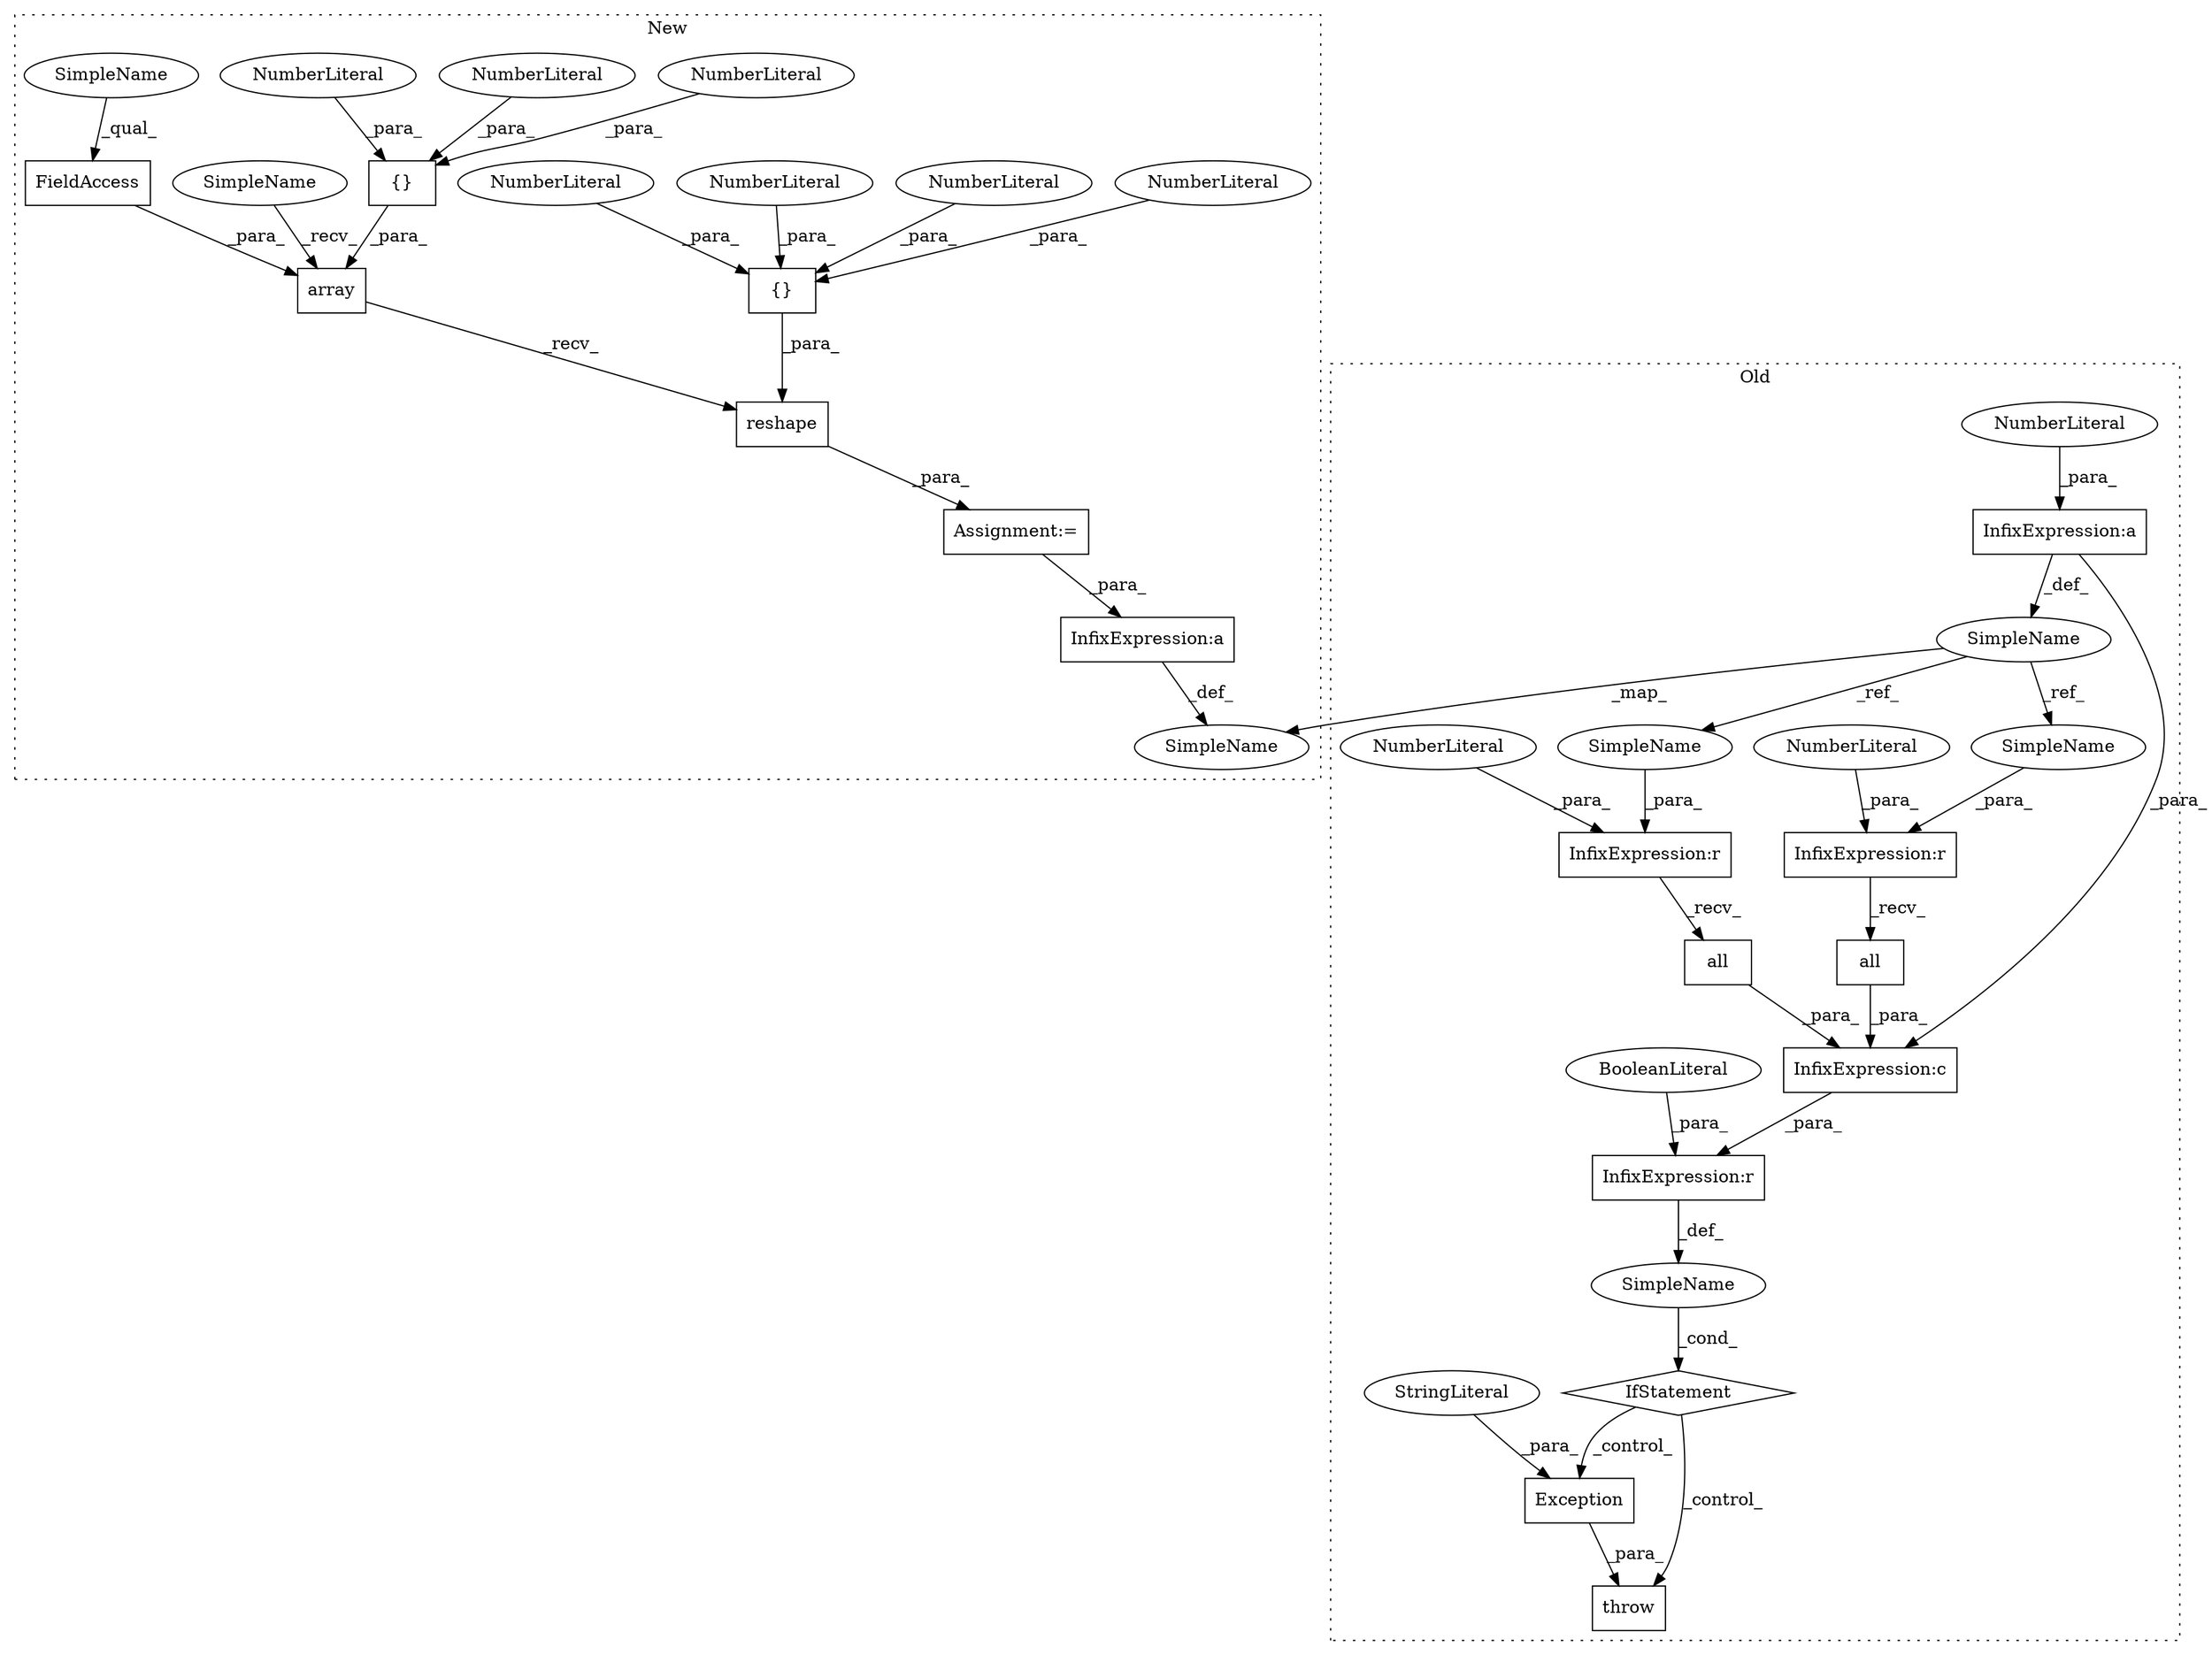 digraph G {
subgraph cluster0 {
1 [label="all" a="32" s="708" l="5" shape="box"];
4 [label="IfStatement" a="25" s="691,746" l="4,2" shape="diamond"];
5 [label="SimpleName" a="42" s="" l="" shape="ellipse"];
6 [label="throw" a="53" s="756" l="6" shape="box"];
7 [label="InfixExpression:r" a="27" s="698" l="4" shape="box"];
9 [label="all" a="32" s="731" l="5" shape="box"];
10 [label="InfixExpression:a" a="27" s="676" l="3" shape="box"];
12 [label="NumberLiteral" a="34" s="679" l="5" shape="ellipse"];
13 [label="InfixExpression:r" a="27" s="722" l="4" shape="box"];
14 [label="NumberLiteral" a="34" s="726" l="3" shape="ellipse"];
16 [label="NumberLiteral" a="34" s="697" l="1" shape="ellipse"];
21 [label="InfixExpression:r" a="27" s="737" l="4" shape="box"];
26 [label="InfixExpression:c" a="27" s="713" l="4" shape="box"];
27 [label="SimpleName" a="42" s="666" l="4" shape="ellipse"];
29 [label="BooleanLiteral" a="9" s="741" l="5" shape="ellipse"];
31 [label="Exception" a="32" s="762,802" l="10,1" shape="box"];
32 [label="StringLiteral" a="45" s="772" l="30" shape="ellipse"];
33 [label="SimpleName" a="42" s="702" l="4" shape="ellipse"];
34 [label="SimpleName" a="42" s="718" l="4" shape="ellipse"];
label = "Old";
style="dotted";
}
subgraph cluster1 {
2 [label="array" a="32" s="691,746" l="6,1" shape="box"];
3 [label="Assignment:=" a="7" s="684" l="1" shape="box"];
8 [label="FieldAccess" a="22" s="733" l="13" shape="box"];
11 [label="InfixExpression:a" a="27" s="791" l="3" shape="box"];
15 [label="{}" a="4" s="708,731" l="1,1" shape="box"];
17 [label="NumberLiteral" a="34" s="709" l="6" shape="ellipse"];
18 [label="NumberLiteral" a="34" s="716" l="7" shape="ellipse"];
19 [label="{}" a="4" s="765,773" l="1,1" shape="box"];
20 [label="NumberLiteral" a="34" s="770" l="1" shape="ellipse"];
22 [label="NumberLiteral" a="34" s="766" l="1" shape="ellipse"];
23 [label="NumberLiteral" a="34" s="768" l="1" shape="ellipse"];
24 [label="NumberLiteral" a="34" s="772" l="1" shape="ellipse"];
25 [label="NumberLiteral" a="34" s="724" l="7" shape="ellipse"];
28 [label="SimpleName" a="42" s="781" l="4" shape="ellipse"];
30 [label="reshape" a="32" s="748,774" l="8,1" shape="box"];
35 [label="SimpleName" a="42" s="685" l="5" shape="ellipse"];
36 [label="SimpleName" a="42" s="733" l="5" shape="ellipse"];
label = "New";
style="dotted";
}
1 -> 26 [label="_para_"];
2 -> 30 [label="_recv_"];
3 -> 11 [label="_para_"];
4 -> 6 [label="_control_"];
4 -> 31 [label="_control_"];
5 -> 4 [label="_cond_"];
7 -> 1 [label="_recv_"];
8 -> 2 [label="_para_"];
9 -> 26 [label="_para_"];
10 -> 27 [label="_def_"];
10 -> 26 [label="_para_"];
11 -> 28 [label="_def_"];
12 -> 10 [label="_para_"];
13 -> 9 [label="_recv_"];
14 -> 13 [label="_para_"];
15 -> 2 [label="_para_"];
16 -> 7 [label="_para_"];
17 -> 15 [label="_para_"];
18 -> 15 [label="_para_"];
19 -> 30 [label="_para_"];
20 -> 19 [label="_para_"];
21 -> 5 [label="_def_"];
22 -> 19 [label="_para_"];
23 -> 19 [label="_para_"];
24 -> 19 [label="_para_"];
25 -> 15 [label="_para_"];
26 -> 21 [label="_para_"];
27 -> 28 [label="_map_"];
27 -> 33 [label="_ref_"];
27 -> 34 [label="_ref_"];
29 -> 21 [label="_para_"];
30 -> 3 [label="_para_"];
31 -> 6 [label="_para_"];
32 -> 31 [label="_para_"];
33 -> 7 [label="_para_"];
34 -> 13 [label="_para_"];
35 -> 2 [label="_recv_"];
36 -> 8 [label="_qual_"];
}